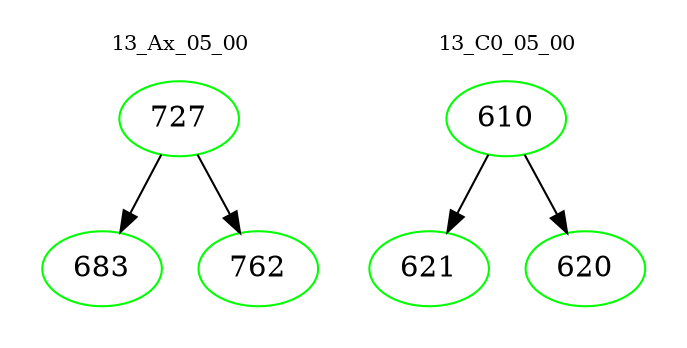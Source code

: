 digraph{
subgraph cluster_0 {
color = white
label = "13_Ax_05_00";
fontsize=10;
T0_727 [label="727", color="green"]
T0_727 -> T0_683 [color="black"]
T0_683 [label="683", color="green"]
T0_727 -> T0_762 [color="black"]
T0_762 [label="762", color="green"]
}
subgraph cluster_1 {
color = white
label = "13_C0_05_00";
fontsize=10;
T1_610 [label="610", color="green"]
T1_610 -> T1_621 [color="black"]
T1_621 [label="621", color="green"]
T1_610 -> T1_620 [color="black"]
T1_620 [label="620", color="green"]
}
}
